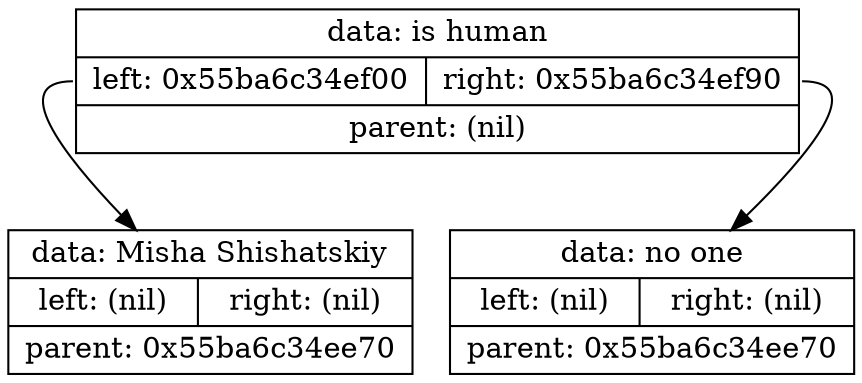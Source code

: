digraph dump
{
	node0x55ba6c34ee70 [shape = "record", label = "{<f1>data: is human|{<f2>left: 0x55ba6c34ef00|<f3>right: 0x55ba6c34ef90}|<f4>parent: (nil)}"];
	node0x55ba6c34ef00 [shape = "record", label = "{<f1>data: Misha Shishatskiy|{<f2>left: (nil)|<f3>right: (nil)}|<f4>parent: 0x55ba6c34ee70}"];
	node0x55ba6c34ee70:f2 -> node0x55ba6c34ef00
	node0x55ba6c34ef90 [shape = "record", label = "{<f1>data: no one|{<f2>left: (nil)|<f3>right: (nil)}|<f4>parent: 0x55ba6c34ee70}"];
	node0x55ba6c34ee70:f3 -> node0x55ba6c34ef90

}
